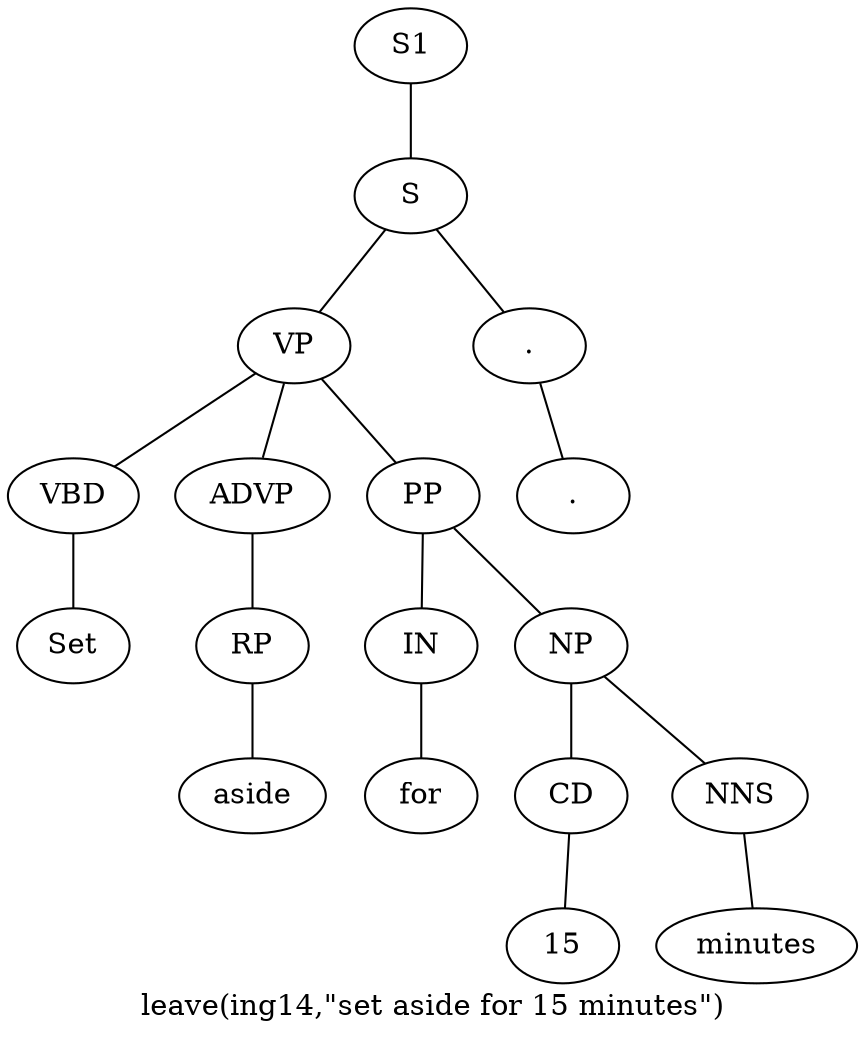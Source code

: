 graph SyntaxGraph {
	label = "leave(ing14,\"set aside for 15 minutes\")";
	Node0 [label="S1"];
	Node1 [label="S"];
	Node2 [label="VP"];
	Node3 [label="VBD"];
	Node4 [label="Set"];
	Node5 [label="ADVP"];
	Node6 [label="RP"];
	Node7 [label="aside"];
	Node8 [label="PP"];
	Node9 [label="IN"];
	Node10 [label="for"];
	Node11 [label="NP"];
	Node12 [label="CD"];
	Node13 [label="15"];
	Node14 [label="NNS"];
	Node15 [label="minutes"];
	Node16 [label="."];
	Node17 [label="."];

	Node0 -- Node1;
	Node1 -- Node2;
	Node1 -- Node16;
	Node2 -- Node3;
	Node2 -- Node5;
	Node2 -- Node8;
	Node3 -- Node4;
	Node5 -- Node6;
	Node6 -- Node7;
	Node8 -- Node9;
	Node8 -- Node11;
	Node9 -- Node10;
	Node11 -- Node12;
	Node11 -- Node14;
	Node12 -- Node13;
	Node14 -- Node15;
	Node16 -- Node17;
}
